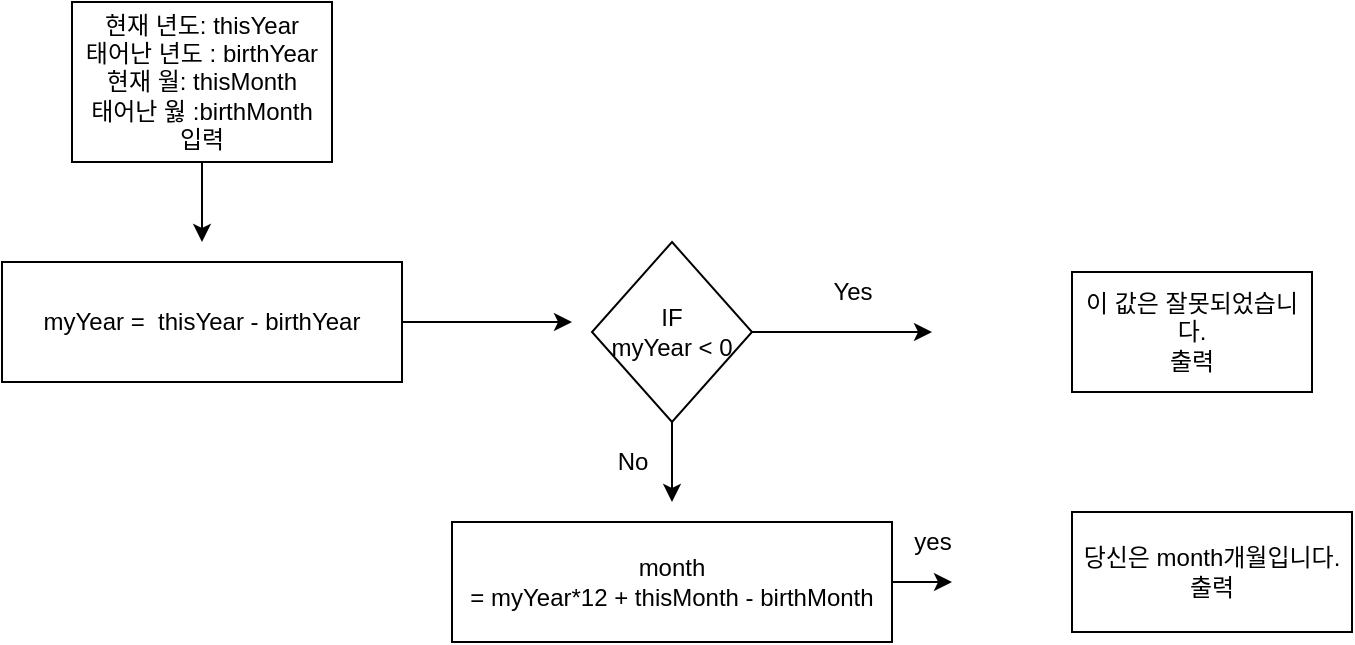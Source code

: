 <mxfile version="20.8.20" type="device"><diagram name="페이지-1" id="jZ-3SDvGCQ4M3ij6nvbz"><mxGraphModel dx="714" dy="531" grid="1" gridSize="10" guides="1" tooltips="1" connect="1" arrows="1" fold="1" page="1" pageScale="1" pageWidth="827" pageHeight="1169" math="0" shadow="0"><root><mxCell id="0"/><mxCell id="1" parent="0"/><mxCell id="omFAE5pdG1DtCgB_NtpU-5" style="edgeStyle=orthogonalEdgeStyle;rounded=0;orthogonalLoop=1;jettySize=auto;html=1;exitX=0.5;exitY=1;exitDx=0;exitDy=0;" edge="1" parent="1" source="omFAE5pdG1DtCgB_NtpU-1"><mxGeometry relative="1" as="geometry"><mxPoint x="205" y="200" as="targetPoint"/></mxGeometry></mxCell><mxCell id="omFAE5pdG1DtCgB_NtpU-1" value="현재 년도: thisYear&lt;br&gt;태어난 년도 : birthYear&lt;br&gt;현재 월: thisMonth&lt;br&gt;태어난 웛 :birthMonth&lt;br&gt;입력&lt;br&gt;" style="rounded=0;whiteSpace=wrap;html=1;" vertex="1" parent="1"><mxGeometry x="140" y="80" width="130" height="80" as="geometry"/></mxCell><mxCell id="omFAE5pdG1DtCgB_NtpU-8" style="edgeStyle=orthogonalEdgeStyle;rounded=0;orthogonalLoop=1;jettySize=auto;html=1;exitX=0.5;exitY=1;exitDx=0;exitDy=0;" edge="1" parent="1" source="omFAE5pdG1DtCgB_NtpU-2"><mxGeometry relative="1" as="geometry"><mxPoint x="440" y="330" as="targetPoint"/></mxGeometry></mxCell><mxCell id="omFAE5pdG1DtCgB_NtpU-9" style="edgeStyle=orthogonalEdgeStyle;rounded=0;orthogonalLoop=1;jettySize=auto;html=1;exitX=1;exitY=0.5;exitDx=0;exitDy=0;" edge="1" parent="1" source="omFAE5pdG1DtCgB_NtpU-2"><mxGeometry relative="1" as="geometry"><mxPoint x="570" y="245" as="targetPoint"/></mxGeometry></mxCell><mxCell id="omFAE5pdG1DtCgB_NtpU-2" value="IF&lt;br&gt;myYear &amp;lt; 0" style="rhombus;whiteSpace=wrap;html=1;" vertex="1" parent="1"><mxGeometry x="400" y="200" width="80" height="90" as="geometry"/></mxCell><mxCell id="omFAE5pdG1DtCgB_NtpU-7" style="edgeStyle=orthogonalEdgeStyle;rounded=0;orthogonalLoop=1;jettySize=auto;html=1;exitX=1;exitY=0.5;exitDx=0;exitDy=0;" edge="1" parent="1" source="omFAE5pdG1DtCgB_NtpU-6"><mxGeometry relative="1" as="geometry"><mxPoint x="390" y="240" as="targetPoint"/></mxGeometry></mxCell><mxCell id="omFAE5pdG1DtCgB_NtpU-6" value="myYear =&amp;nbsp; thisYear - birthYear" style="rounded=0;whiteSpace=wrap;html=1;" vertex="1" parent="1"><mxGeometry x="105" y="210" width="200" height="60" as="geometry"/></mxCell><mxCell id="omFAE5pdG1DtCgB_NtpU-10" value="Yes" style="text;html=1;align=center;verticalAlign=middle;resizable=0;points=[];autosize=1;strokeColor=none;fillColor=none;" vertex="1" parent="1"><mxGeometry x="510" y="210" width="40" height="30" as="geometry"/></mxCell><mxCell id="omFAE5pdG1DtCgB_NtpU-11" value="No" style="text;html=1;align=center;verticalAlign=middle;resizable=0;points=[];autosize=1;strokeColor=none;fillColor=none;" vertex="1" parent="1"><mxGeometry x="400" y="295" width="40" height="30" as="geometry"/></mxCell><mxCell id="omFAE5pdG1DtCgB_NtpU-12" value="이 값은 잘못되었습니다.&lt;br&gt;출력" style="rounded=0;whiteSpace=wrap;html=1;" vertex="1" parent="1"><mxGeometry x="640" y="215" width="120" height="60" as="geometry"/></mxCell><mxCell id="omFAE5pdG1DtCgB_NtpU-17" style="edgeStyle=orthogonalEdgeStyle;rounded=0;orthogonalLoop=1;jettySize=auto;html=1;exitX=1;exitY=0.5;exitDx=0;exitDy=0;" edge="1" parent="1" source="omFAE5pdG1DtCgB_NtpU-14"><mxGeometry relative="1" as="geometry"><mxPoint x="580" y="370" as="targetPoint"/></mxGeometry></mxCell><mxCell id="omFAE5pdG1DtCgB_NtpU-14" value="month&lt;br&gt;= myYear*12 + thisMonth - birthMonth" style="rounded=0;whiteSpace=wrap;html=1;" vertex="1" parent="1"><mxGeometry x="330" y="340" width="220" height="60" as="geometry"/></mxCell><mxCell id="omFAE5pdG1DtCgB_NtpU-18" value="yes" style="text;html=1;align=center;verticalAlign=middle;resizable=0;points=[];autosize=1;strokeColor=none;fillColor=none;" vertex="1" parent="1"><mxGeometry x="550" y="335" width="40" height="30" as="geometry"/></mxCell><mxCell id="omFAE5pdG1DtCgB_NtpU-19" value="당신은 month개월입니다.&lt;br&gt;출력" style="rounded=0;whiteSpace=wrap;html=1;" vertex="1" parent="1"><mxGeometry x="640" y="335" width="140" height="60" as="geometry"/></mxCell></root></mxGraphModel></diagram></mxfile>